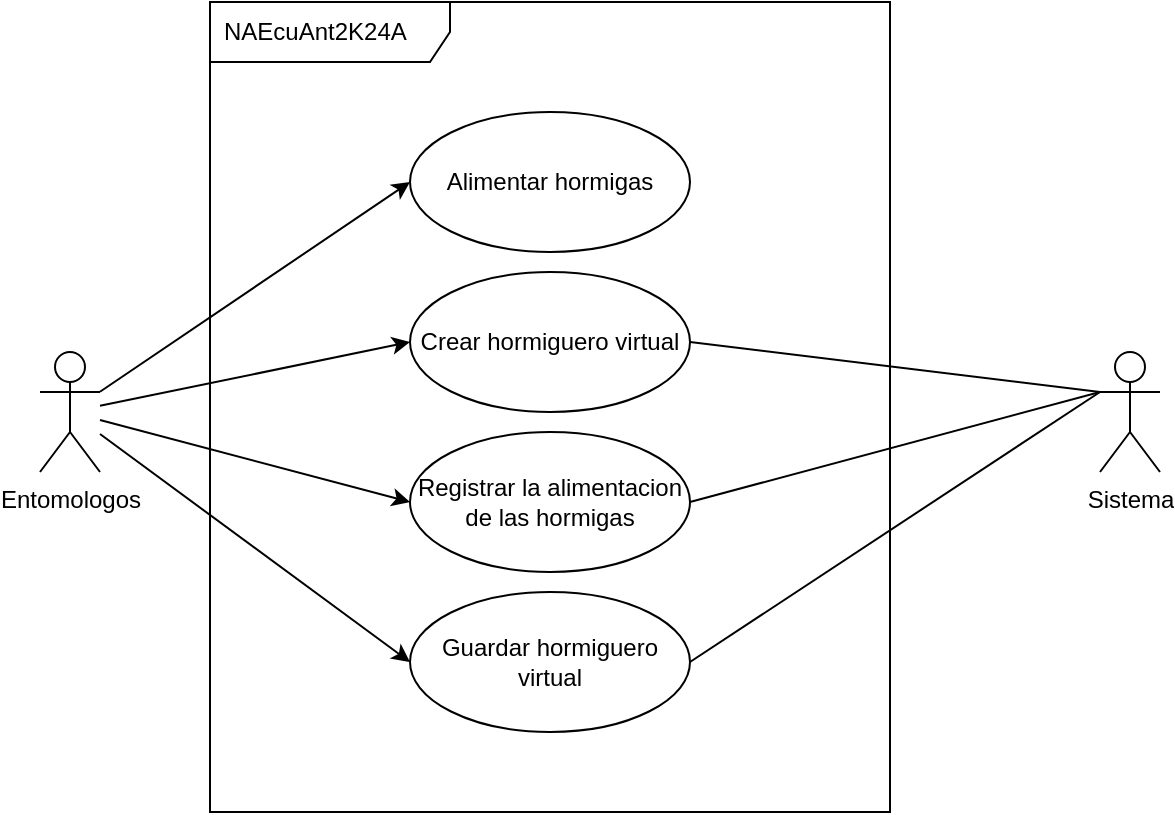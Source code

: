 <mxfile>
    <diagram id="vBIvmvKP84R5cVSuT-Oc" name="Page-1">
        <mxGraphModel dx="746" dy="571" grid="1" gridSize="10" guides="1" tooltips="1" connect="1" arrows="1" fold="1" page="1" pageScale="1" pageWidth="850" pageHeight="1100" math="0" shadow="0">
            <root>
                <mxCell id="0"/>
                <mxCell id="1" parent="0"/>
                <mxCell id="17" style="edgeStyle=none;html=1;entryX=0;entryY=0.5;entryDx=0;entryDy=0;" edge="1" parent="1" source="3" target="7">
                    <mxGeometry relative="1" as="geometry"/>
                </mxCell>
                <mxCell id="18" style="edgeStyle=none;html=1;entryX=0;entryY=0.5;entryDx=0;entryDy=0;" edge="1" parent="1" source="3" target="4">
                    <mxGeometry relative="1" as="geometry"/>
                </mxCell>
                <mxCell id="19" style="edgeStyle=none;html=1;entryX=0;entryY=0.5;entryDx=0;entryDy=0;" edge="1" parent="1" source="3" target="5">
                    <mxGeometry relative="1" as="geometry"/>
                </mxCell>
                <mxCell id="20" style="edgeStyle=none;html=1;entryX=0;entryY=0.5;entryDx=0;entryDy=0;" edge="1" parent="1" source="3" target="6">
                    <mxGeometry relative="1" as="geometry"/>
                </mxCell>
                <mxCell id="3" value="Entomologos" style="shape=umlActor;verticalLabelPosition=bottom;verticalAlign=top;html=1;" vertex="1" parent="1">
                    <mxGeometry x="170" y="250" width="30" height="60" as="geometry"/>
                </mxCell>
                <mxCell id="21" style="edgeStyle=none;html=1;exitX=1;exitY=0.5;exitDx=0;exitDy=0;entryX=0;entryY=0.333;entryDx=0;entryDy=0;entryPerimeter=0;endArrow=none;endFill=0;" edge="1" parent="1" source="4" target="9">
                    <mxGeometry relative="1" as="geometry"/>
                </mxCell>
                <mxCell id="4" value="Crear hormiguero virtual" style="ellipse;whiteSpace=wrap;html=1;" vertex="1" parent="1">
                    <mxGeometry x="355" y="210" width="140" height="70" as="geometry"/>
                </mxCell>
                <mxCell id="22" style="edgeStyle=none;html=1;exitX=1;exitY=0.5;exitDx=0;exitDy=0;endArrow=none;endFill=0;" edge="1" parent="1" source="5">
                    <mxGeometry relative="1" as="geometry">
                        <mxPoint x="700.0" y="270" as="targetPoint"/>
                    </mxGeometry>
                </mxCell>
                <mxCell id="5" value="Registrar la alimentacion de las hormigas" style="ellipse;whiteSpace=wrap;html=1;" vertex="1" parent="1">
                    <mxGeometry x="355" y="290" width="140" height="70" as="geometry"/>
                </mxCell>
                <mxCell id="23" style="edgeStyle=none;html=1;exitX=1;exitY=0.5;exitDx=0;exitDy=0;endArrow=none;endFill=0;" edge="1" parent="1" source="6">
                    <mxGeometry relative="1" as="geometry">
                        <mxPoint x="700.0" y="270" as="targetPoint"/>
                    </mxGeometry>
                </mxCell>
                <mxCell id="6" value="Guardar hormiguero virtual" style="ellipse;whiteSpace=wrap;html=1;" vertex="1" parent="1">
                    <mxGeometry x="355" y="370" width="140" height="70" as="geometry"/>
                </mxCell>
                <mxCell id="7" value="Alimentar hormigas" style="ellipse;whiteSpace=wrap;html=1;" vertex="1" parent="1">
                    <mxGeometry x="355" y="130" width="140" height="70" as="geometry"/>
                </mxCell>
                <mxCell id="9" value="Sistema" style="shape=umlActor;verticalLabelPosition=bottom;verticalAlign=top;html=1;" vertex="1" parent="1">
                    <mxGeometry x="700" y="250" width="30" height="60" as="geometry"/>
                </mxCell>
                <mxCell id="24" value="NAEcuAnt2K24A" style="shape=umlFrame;whiteSpace=wrap;html=1;width=120;height=30;boundedLbl=1;verticalAlign=middle;align=left;spacingLeft=5;" vertex="1" parent="1">
                    <mxGeometry x="255" y="75" width="340" height="405" as="geometry"/>
                </mxCell>
            </root>
        </mxGraphModel>
    </diagram>
</mxfile>